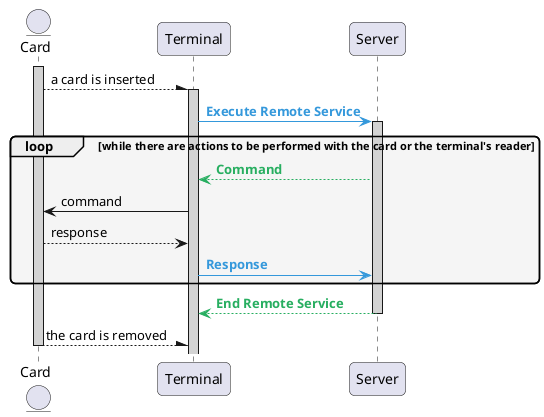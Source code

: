 @startuml

' == THEME ==

skinparam RoundCorner 10
'skinparam sequenceArrowThickness 2

' == CONTENT ==

entity "Card" as card
participant "Terminal" as client
participant "Server" as server

activate card #LightGrey
card --\ client : a card is inserted

activate client #LightGrey
client -[#3498DB]> server : <color: #3498DB>**Execute Remote Service**

activate server #LightGrey

loop #F5F5F5 while there are actions to be performed with the card or the terminal's reader
    server -[#27AE60]-> client : <color:#27AE60>**Command**
    client -> card : command
    card --> client : response
    client -[#3498DB]> server : <color: #3498DB>**Response**
end

server -[#27AE60]-> client : <color:#27AE60>**End Remote Service**
deactivate server

card --\ client : the card is removed
deactivate card

@enduml